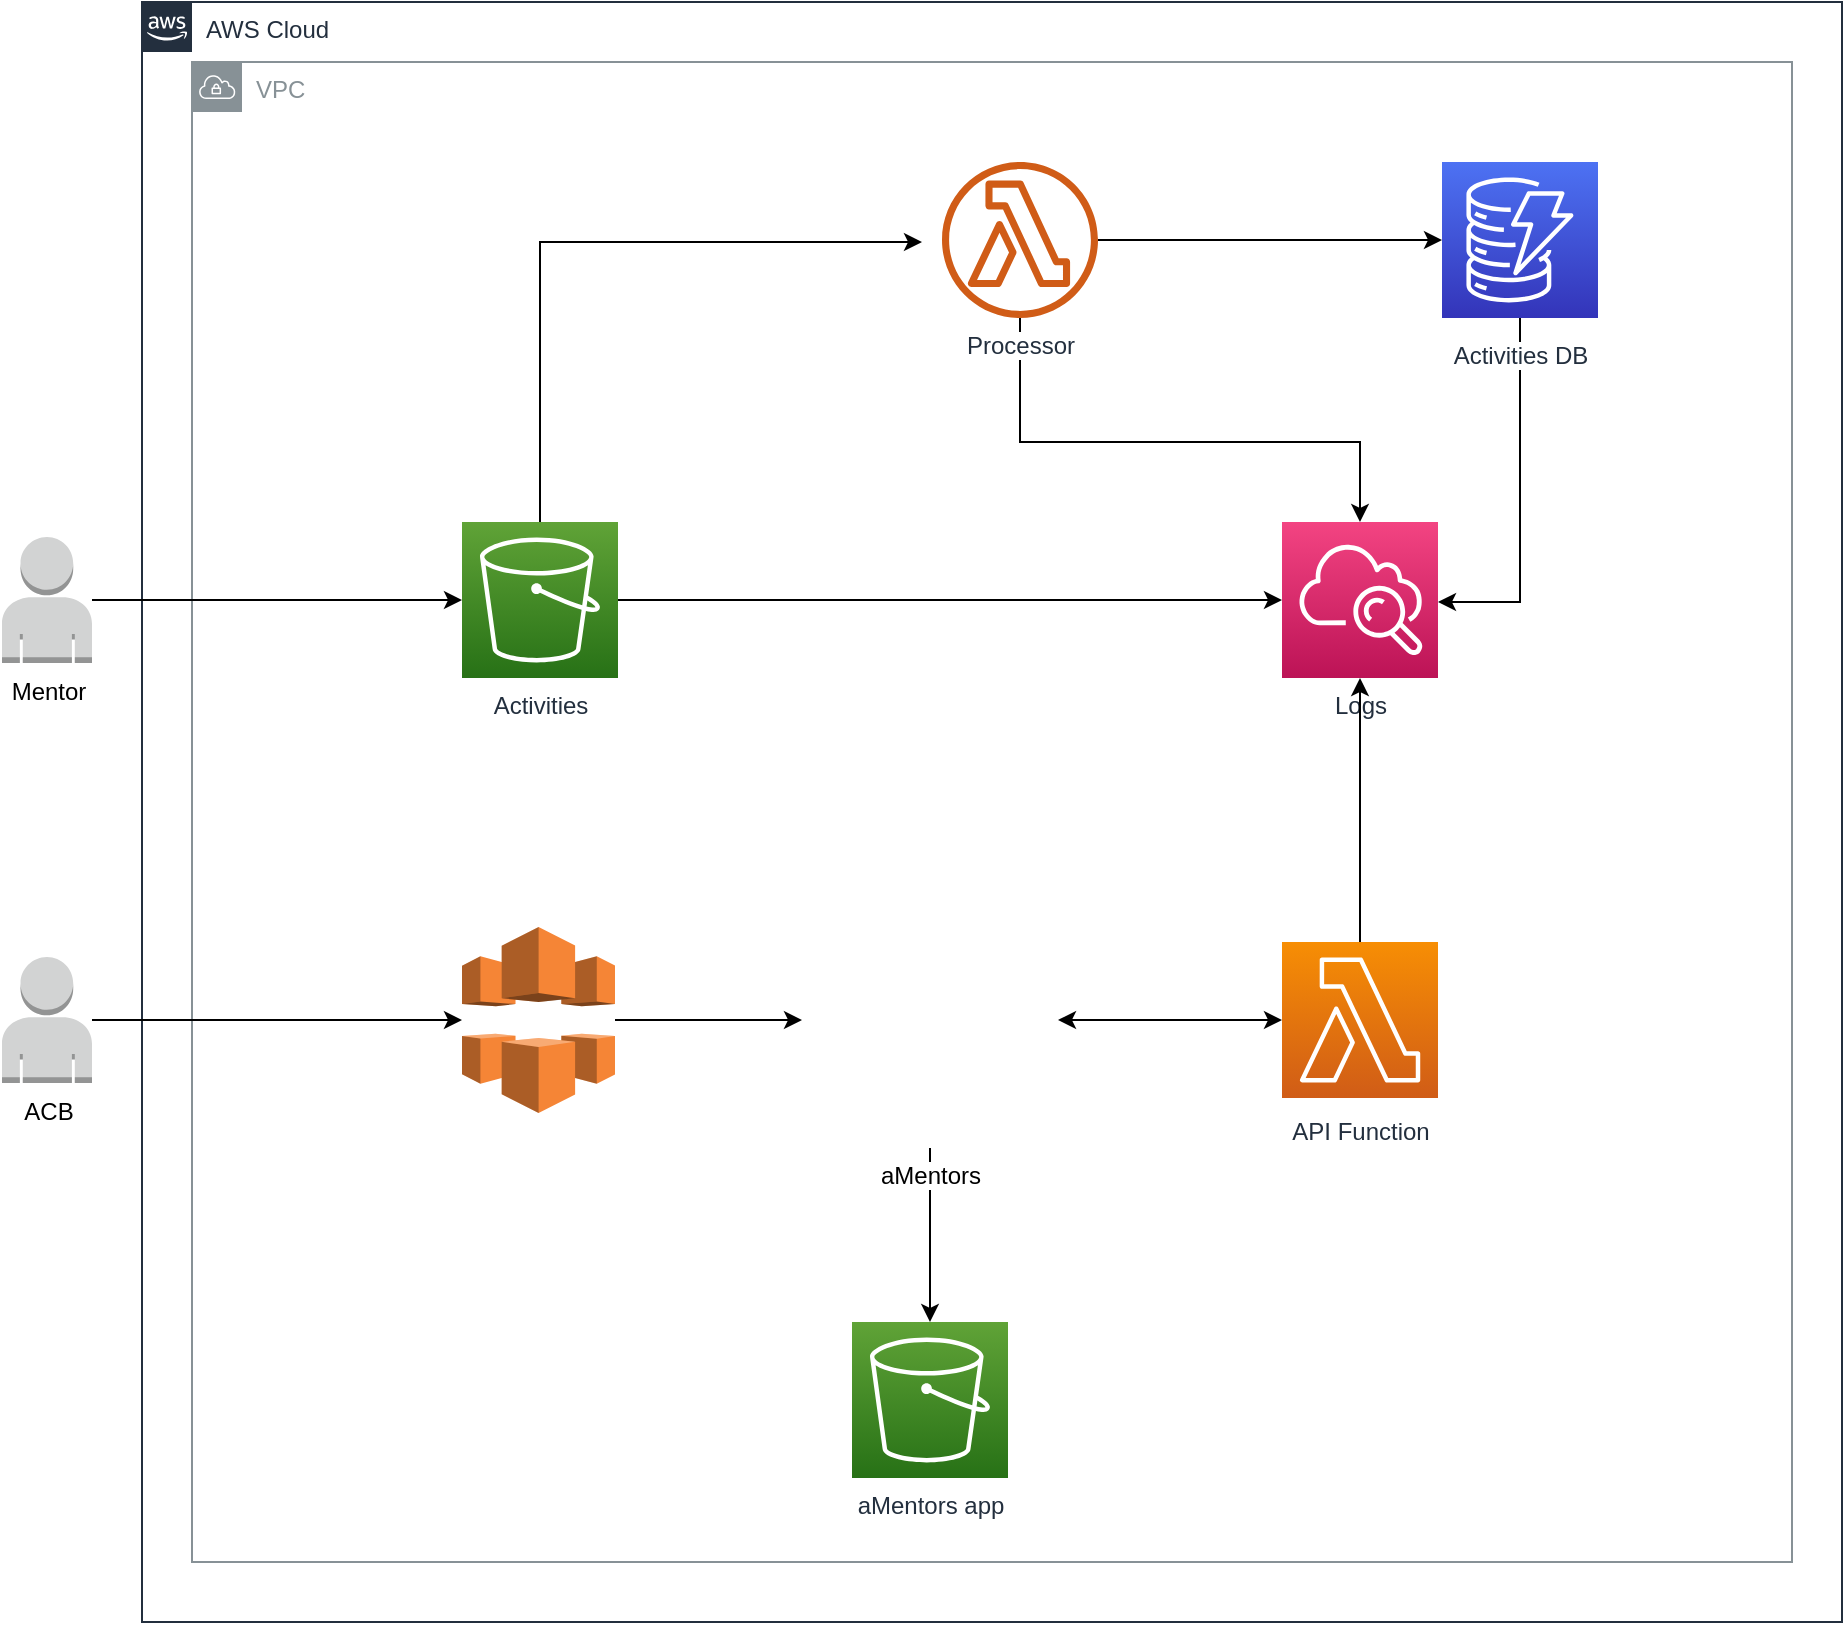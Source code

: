 <mxfile version="20.8.13" type="github">
  <diagram id="Ht1M8jgEwFfnCIfOTk4-" name="Page-1">
    <mxGraphModel dx="1434" dy="1591" grid="1" gridSize="10" guides="1" tooltips="1" connect="1" arrows="1" fold="1" page="1" pageScale="1" pageWidth="1169" pageHeight="827" math="0" shadow="0">
      <root>
        <mxCell id="0" />
        <mxCell id="1" parent="0" />
        <mxCell id="wQ1obBXAaNG1iILkcRS5-5" value="AWS Cloud" style="points=[[0,0],[0.25,0],[0.5,0],[0.75,0],[1,0],[1,0.25],[1,0.5],[1,0.75],[1,1],[0.75,1],[0.5,1],[0.25,1],[0,1],[0,0.75],[0,0.5],[0,0.25]];outlineConnect=0;gradientColor=none;html=1;whiteSpace=wrap;fontSize=12;fontStyle=0;container=1;pointerEvents=0;collapsible=0;recursiveResize=0;shape=mxgraph.aws4.group;grIcon=mxgraph.aws4.group_aws_cloud_alt;strokeColor=#232F3E;fillColor=none;verticalAlign=top;align=left;spacingLeft=30;fontColor=#232F3E;dashed=0;" parent="1" vertex="1">
          <mxGeometry x="160" y="-10" width="850" height="810" as="geometry" />
        </mxCell>
        <mxCell id="wQ1obBXAaNG1iILkcRS5-6" value="VPC" style="sketch=0;outlineConnect=0;gradientColor=none;html=1;whiteSpace=wrap;fontSize=12;fontStyle=0;shape=mxgraph.aws4.group;grIcon=mxgraph.aws4.group_vpc;strokeColor=#879196;fillColor=none;verticalAlign=top;align=left;spacingLeft=30;fontColor=#879196;dashed=0;" parent="wQ1obBXAaNG1iILkcRS5-5" vertex="1">
          <mxGeometry x="25" y="30" width="800" height="750" as="geometry" />
        </mxCell>
        <mxCell id="UEzPUAAOIrF-is8g5C7q-121" value="Logs" style="outlineConnect=0;fontColor=#232F3E;gradientColor=#F34482;gradientDirection=north;fillColor=#BC1356;strokeColor=#ffffff;dashed=0;verticalLabelPosition=bottom;verticalAlign=top;align=center;html=1;fontSize=12;fontStyle=0;aspect=fixed;shape=mxgraph.aws4.resourceIcon;resIcon=mxgraph.aws4.cloudwatch;labelBackgroundColor=#ffffff;" parent="wQ1obBXAaNG1iILkcRS5-5" vertex="1">
          <mxGeometry x="570.0" y="260" width="78" height="78" as="geometry" />
        </mxCell>
        <mxCell id="qfB8jvTzvEuYYU5wCv9F-1" style="edgeStyle=orthogonalEdgeStyle;rounded=0;orthogonalLoop=1;jettySize=auto;html=1;" edge="1" parent="wQ1obBXAaNG1iILkcRS5-5" source="UEzPUAAOIrF-is8g5C7q-113" target="UEzPUAAOIrF-is8g5C7q-121">
          <mxGeometry relative="1" as="geometry" />
        </mxCell>
        <mxCell id="UEzPUAAOIrF-is8g5C7q-113" value="API Function" style="outlineConnect=0;fontColor=#232F3E;gradientColor=#F78E04;gradientDirection=north;fillColor=#D05C17;strokeColor=#ffffff;dashed=0;verticalLabelPosition=bottom;verticalAlign=top;align=center;html=1;fontSize=12;fontStyle=0;aspect=fixed;shape=mxgraph.aws4.resourceIcon;resIcon=mxgraph.aws4.lambda;labelBackgroundColor=#ffffff;spacingTop=3;" parent="wQ1obBXAaNG1iILkcRS5-5" vertex="1">
          <mxGeometry x="570" y="470" width="78" height="78" as="geometry" />
        </mxCell>
        <mxCell id="wQ1obBXAaNG1iILkcRS5-20" style="edgeStyle=orthogonalEdgeStyle;rounded=0;orthogonalLoop=1;jettySize=auto;html=1;startArrow=none;startFill=0;" parent="wQ1obBXAaNG1iILkcRS5-5" source="wQ1obBXAaNG1iILkcRS5-17" target="wQ1obBXAaNG1iILkcRS5-19" edge="1">
          <mxGeometry relative="1" as="geometry" />
        </mxCell>
        <mxCell id="wQ1obBXAaNG1iILkcRS5-23" style="edgeStyle=orthogonalEdgeStyle;rounded=0;orthogonalLoop=1;jettySize=auto;html=1;startArrow=classic;startFill=1;" parent="wQ1obBXAaNG1iILkcRS5-5" source="wQ1obBXAaNG1iILkcRS5-17" target="UEzPUAAOIrF-is8g5C7q-113" edge="1">
          <mxGeometry relative="1" as="geometry" />
        </mxCell>
        <mxCell id="wQ1obBXAaNG1iILkcRS5-17" value="aMentors" style="shape=image;html=1;verticalAlign=top;verticalLabelPosition=bottom;labelBackgroundColor=#ffffff;imageAspect=0;aspect=fixed;image=https://cdn1.iconfinder.com/data/icons/seo-and-web-development-6/32/Web_website_favorite_site_star-128.png" parent="wQ1obBXAaNG1iILkcRS5-5" vertex="1">
          <mxGeometry x="330" y="445" width="128" height="128" as="geometry" />
        </mxCell>
        <mxCell id="wQ1obBXAaNG1iILkcRS5-19" value="aMentors app" style="outlineConnect=0;fontColor=#232F3E;gradientColor=#60A337;gradientDirection=north;fillColor=#277116;strokeColor=#ffffff;dashed=0;verticalLabelPosition=bottom;verticalAlign=top;align=center;html=1;fontSize=12;fontStyle=0;aspect=fixed;shape=mxgraph.aws4.resourceIcon;resIcon=mxgraph.aws4.s3;labelBackgroundColor=#ffffff;" parent="wQ1obBXAaNG1iILkcRS5-5" vertex="1">
          <mxGeometry x="355.0" y="660" width="78" height="78" as="geometry" />
        </mxCell>
        <mxCell id="qfB8jvTzvEuYYU5wCv9F-3" style="edgeStyle=orthogonalEdgeStyle;rounded=0;orthogonalLoop=1;jettySize=auto;html=1;" edge="1" parent="wQ1obBXAaNG1iILkcRS5-5" source="qfB8jvTzvEuYYU5wCv9F-2" target="wQ1obBXAaNG1iILkcRS5-17">
          <mxGeometry relative="1" as="geometry" />
        </mxCell>
        <mxCell id="qfB8jvTzvEuYYU5wCv9F-2" value="" style="outlineConnect=0;dashed=0;verticalLabelPosition=bottom;verticalAlign=top;align=center;html=1;shape=mxgraph.aws3.cloudfront;fillColor=#F58536;gradientColor=none;" vertex="1" parent="wQ1obBXAaNG1iILkcRS5-5">
          <mxGeometry x="160" y="462.5" width="76.5" height="93" as="geometry" />
        </mxCell>
        <mxCell id="wQ1obBXAaNG1iILkcRS5-4" style="edgeStyle=orthogonalEdgeStyle;rounded=0;orthogonalLoop=1;jettySize=auto;html=1;" parent="1" source="UEzPUAAOIrF-is8g5C7q-115" target="UEzPUAAOIrF-is8g5C7q-119" edge="1">
          <mxGeometry relative="1" as="geometry" />
        </mxCell>
        <mxCell id="wQ1obBXAaNG1iILkcRS5-21" value="" style="edgeStyle=orthogonalEdgeStyle;rounded=0;orthogonalLoop=1;jettySize=auto;html=1;startArrow=none;startFill=0;" parent="1" source="UEzPUAAOIrF-is8g5C7q-115" target="UEzPUAAOIrF-is8g5C7q-121" edge="1">
          <mxGeometry relative="1" as="geometry">
            <Array as="points">
              <mxPoint x="599" y="210" />
              <mxPoint x="769" y="210" />
            </Array>
          </mxGeometry>
        </mxCell>
        <mxCell id="UEzPUAAOIrF-is8g5C7q-115" value="Processor" style="outlineConnect=0;fontColor=#232F3E;gradientColor=none;fillColor=#D05C17;strokeColor=none;dashed=0;verticalLabelPosition=bottom;verticalAlign=top;align=center;html=1;fontSize=12;fontStyle=0;aspect=fixed;pointerEvents=1;shape=mxgraph.aws4.lambda_function;labelBackgroundColor=#ffffff;" parent="1" vertex="1">
          <mxGeometry x="560" y="70" width="78" height="78" as="geometry" />
        </mxCell>
        <mxCell id="wQ1obBXAaNG1iILkcRS5-3" style="edgeStyle=orthogonalEdgeStyle;rounded=0;orthogonalLoop=1;jettySize=auto;html=1;" parent="1" source="UEzPUAAOIrF-is8g5C7q-116" edge="1">
          <mxGeometry relative="1" as="geometry">
            <mxPoint x="550" y="110" as="targetPoint" />
            <Array as="points">
              <mxPoint x="359" y="110" />
            </Array>
          </mxGeometry>
        </mxCell>
        <mxCell id="wQ1obBXAaNG1iILkcRS5-24" style="edgeStyle=orthogonalEdgeStyle;rounded=0;orthogonalLoop=1;jettySize=auto;html=1;startArrow=none;startFill=0;" parent="1" source="UEzPUAAOIrF-is8g5C7q-116" target="UEzPUAAOIrF-is8g5C7q-121" edge="1">
          <mxGeometry relative="1" as="geometry" />
        </mxCell>
        <mxCell id="UEzPUAAOIrF-is8g5C7q-116" value="Activities" style="outlineConnect=0;fontColor=#232F3E;gradientColor=#60A337;gradientDirection=north;fillColor=#277116;strokeColor=#ffffff;dashed=0;verticalLabelPosition=bottom;verticalAlign=top;align=center;html=1;fontSize=12;fontStyle=0;aspect=fixed;shape=mxgraph.aws4.resourceIcon;resIcon=mxgraph.aws4.s3;labelBackgroundColor=#ffffff;" parent="1" vertex="1">
          <mxGeometry x="320.0" y="250" width="78" height="78" as="geometry" />
        </mxCell>
        <mxCell id="wQ1obBXAaNG1iILkcRS5-12" style="edgeStyle=orthogonalEdgeStyle;rounded=0;orthogonalLoop=1;jettySize=auto;html=1;" parent="1" source="UEzPUAAOIrF-is8g5C7q-119" target="UEzPUAAOIrF-is8g5C7q-121" edge="1">
          <mxGeometry relative="1" as="geometry">
            <Array as="points">
              <mxPoint x="849" y="290" />
            </Array>
          </mxGeometry>
        </mxCell>
        <mxCell id="UEzPUAAOIrF-is8g5C7q-119" value="Activities DB" style="outlineConnect=0;fontColor=#232F3E;gradientColor=#4D72F3;gradientDirection=north;fillColor=#3334B9;strokeColor=#ffffff;dashed=0;verticalLabelPosition=bottom;verticalAlign=top;align=center;html=1;fontSize=12;fontStyle=0;aspect=fixed;shape=mxgraph.aws4.resourceIcon;resIcon=mxgraph.aws4.dynamodb;labelBackgroundColor=#ffffff;spacingTop=5;" parent="1" vertex="1">
          <mxGeometry x="810.0" y="70" width="78" height="78" as="geometry" />
        </mxCell>
        <mxCell id="wQ1obBXAaNG1iILkcRS5-2" style="edgeStyle=orthogonalEdgeStyle;rounded=0;orthogonalLoop=1;jettySize=auto;html=1;" parent="1" source="wQ1obBXAaNG1iILkcRS5-1" target="UEzPUAAOIrF-is8g5C7q-116" edge="1">
          <mxGeometry relative="1" as="geometry" />
        </mxCell>
        <mxCell id="wQ1obBXAaNG1iILkcRS5-1" value="Mentor" style="outlineConnect=0;dashed=0;verticalLabelPosition=bottom;verticalAlign=top;align=center;html=1;shape=mxgraph.aws3.user;fillColor=#D2D3D3;gradientColor=none;" parent="1" vertex="1">
          <mxGeometry x="90" y="257.5" width="45" height="63" as="geometry" />
        </mxCell>
        <mxCell id="qfB8jvTzvEuYYU5wCv9F-4" style="edgeStyle=orthogonalEdgeStyle;rounded=0;orthogonalLoop=1;jettySize=auto;html=1;" edge="1" parent="1" source="wQ1obBXAaNG1iILkcRS5-16" target="qfB8jvTzvEuYYU5wCv9F-2">
          <mxGeometry relative="1" as="geometry" />
        </mxCell>
        <mxCell id="wQ1obBXAaNG1iILkcRS5-16" value="ACB" style="outlineConnect=0;dashed=0;verticalLabelPosition=bottom;verticalAlign=top;align=center;html=1;shape=mxgraph.aws3.user;fillColor=#D2D3D3;gradientColor=none;" parent="1" vertex="1">
          <mxGeometry x="90" y="467.5" width="45" height="63" as="geometry" />
        </mxCell>
      </root>
    </mxGraphModel>
  </diagram>
</mxfile>
